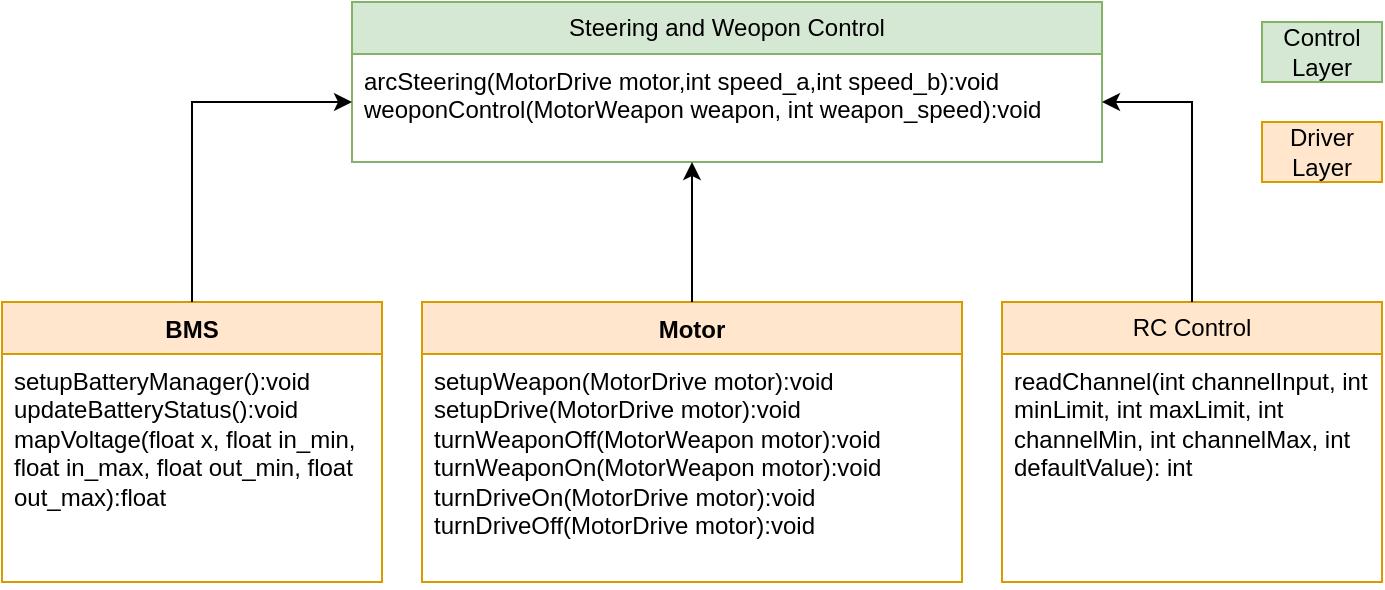 <mxfile version="22.1.4" type="github">
  <diagram name="Page-1" id="YAJRs8Kd-AHj2f7_PPjl">
    <mxGraphModel dx="1093" dy="729" grid="1" gridSize="10" guides="1" tooltips="1" connect="1" arrows="1" fold="1" page="1" pageScale="1" pageWidth="827" pageHeight="1169" math="0" shadow="0">
      <root>
        <mxCell id="0" />
        <mxCell id="1" parent="0" />
        <mxCell id="-J2F2oCuJZLCGC7RhZ1l-1" value="BMS" style="swimlane;fontStyle=1;align=center;verticalAlign=top;childLayout=stackLayout;horizontal=1;startSize=26;horizontalStack=0;resizeParent=1;resizeParentMax=0;resizeLast=0;collapsible=1;marginBottom=0;whiteSpace=wrap;html=1;fillColor=#ffe6cc;strokeColor=#d79b00;" parent="1" vertex="1">
          <mxGeometry x="390" y="620" width="190" height="140" as="geometry" />
        </mxCell>
        <mxCell id="-J2F2oCuJZLCGC7RhZ1l-2" value="&lt;div&gt;setupBatteryManager():void&lt;/div&gt;&lt;div&gt;updateBatteryStatus():void&lt;/div&gt;&lt;div&gt;mapVoltage(float x, float in_min, float in_max, float out_min, float out_max):float&lt;/div&gt;" style="text;strokeColor=#d79b00;fillColor=none;align=left;verticalAlign=top;spacingLeft=4;spacingRight=4;overflow=hidden;rotatable=0;points=[[0,0.5],[1,0.5]];portConstraint=eastwest;whiteSpace=wrap;html=1;" parent="-J2F2oCuJZLCGC7RhZ1l-1" vertex="1">
          <mxGeometry y="26" width="190" height="114" as="geometry" />
        </mxCell>
        <mxCell id="-J2F2oCuJZLCGC7RhZ1l-4" value="Motor" style="swimlane;fontStyle=1;align=center;verticalAlign=top;childLayout=stackLayout;horizontal=1;startSize=26;horizontalStack=0;resizeParent=1;resizeParentMax=0;resizeLast=0;collapsible=1;marginBottom=0;whiteSpace=wrap;html=1;fillColor=#ffe6cc;strokeColor=#d79b00;" parent="1" vertex="1">
          <mxGeometry x="600" y="620" width="270" height="140" as="geometry" />
        </mxCell>
        <mxCell id="-J2F2oCuJZLCGC7RhZ1l-5" value="setupWeapon(MotorDrive motor):void&lt;br&gt;setupDrive(MotorDrive motor):void&lt;br&gt;turnWeaponOff(MotorWeapon motor):void&lt;br&gt;turnWeaponOn(MotorWeapon&amp;nbsp;motor):void&lt;br&gt;turnDriveOn(MotorDrive motor):void&lt;br&gt;turnDriveOff(MotorDrive motor):void" style="text;strokeColor=#d79b00;fillColor=none;align=left;verticalAlign=top;spacingLeft=4;spacingRight=4;overflow=hidden;rotatable=0;points=[[0,0.5],[1,0.5]];portConstraint=eastwest;whiteSpace=wrap;html=1;" parent="-J2F2oCuJZLCGC7RhZ1l-4" vertex="1">
          <mxGeometry y="26" width="270" height="114" as="geometry" />
        </mxCell>
        <mxCell id="-J2F2oCuJZLCGC7RhZ1l-56" value="Steering and Weopon Control" style="swimlane;fontStyle=0;childLayout=stackLayout;horizontal=1;startSize=26;fillColor=#d5e8d4;horizontalStack=0;resizeParent=1;resizeParentMax=0;resizeLast=0;collapsible=1;marginBottom=0;whiteSpace=wrap;html=1;strokeColor=#82b366;" parent="1" vertex="1">
          <mxGeometry x="565" y="470" width="375" height="80" as="geometry" />
        </mxCell>
        <mxCell id="lQPXNx4_RYrDkhF9D5Dw-11" value="" style="endArrow=classic;html=1;rounded=0;exitX=0.5;exitY=0;exitDx=0;exitDy=0;" parent="-J2F2oCuJZLCGC7RhZ1l-56" edge="1" source="-J2F2oCuJZLCGC7RhZ1l-1">
          <mxGeometry width="50" height="50" relative="1" as="geometry">
            <mxPoint x="-160" y="150" as="sourcePoint" />
            <mxPoint y="50" as="targetPoint" />
            <Array as="points">
              <mxPoint x="-80" y="50" />
            </Array>
          </mxGeometry>
        </mxCell>
        <mxCell id="-J2F2oCuJZLCGC7RhZ1l-57" value="arcSteering(MotorDrive motor,int speed_a,int speed_b):void&lt;br&gt;weoponControl(MotorWeapon weapon, int weapon_speed):void" style="text;strokeColor=none;fillColor=none;align=left;verticalAlign=top;spacingLeft=4;spacingRight=4;overflow=hidden;rotatable=0;points=[[0,0.5],[1,0.5]];portConstraint=eastwest;whiteSpace=wrap;html=1;" parent="-J2F2oCuJZLCGC7RhZ1l-56" vertex="1">
          <mxGeometry y="26" width="375" height="54" as="geometry" />
        </mxCell>
        <mxCell id="-J2F2oCuJZLCGC7RhZ1l-65" value="Control Layer" style="text;html=1;strokeColor=#82b366;fillColor=#d5e8d4;align=center;verticalAlign=middle;whiteSpace=wrap;rounded=0;" parent="1" vertex="1">
          <mxGeometry x="1020" y="480" width="60" height="30" as="geometry" />
        </mxCell>
        <mxCell id="-J2F2oCuJZLCGC7RhZ1l-66" value="Driver Layer" style="text;html=1;strokeColor=#d79b00;fillColor=#ffe6cc;align=center;verticalAlign=middle;whiteSpace=wrap;rounded=0;" parent="1" vertex="1">
          <mxGeometry x="1020" y="530" width="60" height="30" as="geometry" />
        </mxCell>
        <mxCell id="lQPXNx4_RYrDkhF9D5Dw-7" value="RC Control" style="swimlane;fontStyle=0;childLayout=stackLayout;horizontal=1;startSize=26;horizontalStack=0;resizeParent=1;resizeParentMax=0;resizeLast=0;collapsible=1;marginBottom=0;whiteSpace=wrap;html=1;fillColor=#ffe6cc;strokeColor=#d79b00;" parent="1" vertex="1">
          <mxGeometry x="890" y="620" width="190" height="140" as="geometry" />
        </mxCell>
        <mxCell id="lQPXNx4_RYrDkhF9D5Dw-8" value="readChannel(int channelInput, int minLimit, int maxLimit, int channelMin, int channelMax, int defaultValue): int" style="text;align=left;verticalAlign=top;spacingLeft=4;spacingRight=4;overflow=hidden;rotatable=0;points=[[0,0.5],[1,0.5]];portConstraint=eastwest;whiteSpace=wrap;html=1;" parent="lQPXNx4_RYrDkhF9D5Dw-7" vertex="1">
          <mxGeometry y="26" width="190" height="114" as="geometry" />
        </mxCell>
        <mxCell id="lQPXNx4_RYrDkhF9D5Dw-10" value="" style="endArrow=classic;html=1;rounded=0;" parent="1" source="-J2F2oCuJZLCGC7RhZ1l-4" edge="1">
          <mxGeometry width="50" height="50" relative="1" as="geometry">
            <mxPoint x="680" y="540" as="sourcePoint" />
            <mxPoint x="735" y="550" as="targetPoint" />
          </mxGeometry>
        </mxCell>
        <mxCell id="lQPXNx4_RYrDkhF9D5Dw-12" value="" style="endArrow=classic;html=1;rounded=0;exitX=0.5;exitY=0;exitDx=0;exitDy=0;" parent="1" source="lQPXNx4_RYrDkhF9D5Dw-7" edge="1">
          <mxGeometry width="50" height="50" relative="1" as="geometry">
            <mxPoint x="720" y="600" as="sourcePoint" />
            <mxPoint x="940" y="520" as="targetPoint" />
            <Array as="points">
              <mxPoint x="985" y="520" />
            </Array>
          </mxGeometry>
        </mxCell>
      </root>
    </mxGraphModel>
  </diagram>
</mxfile>
